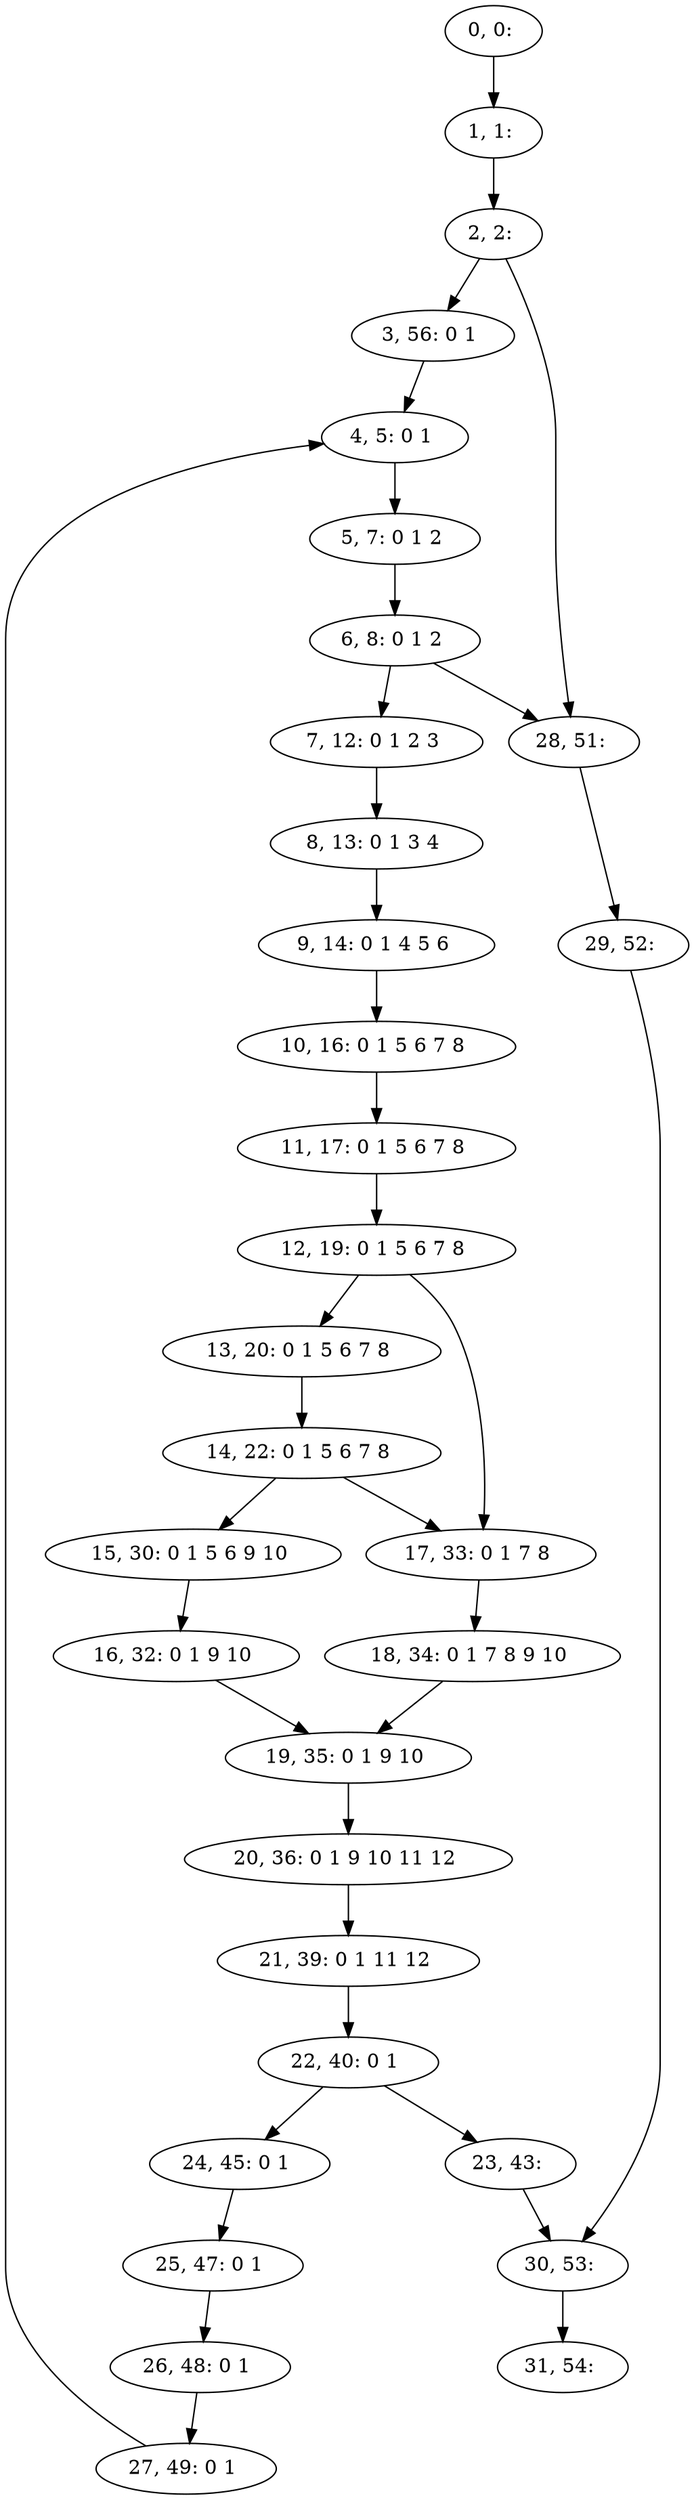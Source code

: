 digraph G {
0[label="0, 0: "];
1[label="1, 1: "];
2[label="2, 2: "];
3[label="3, 56: 0 1 "];
4[label="4, 5: 0 1 "];
5[label="5, 7: 0 1 2 "];
6[label="6, 8: 0 1 2 "];
7[label="7, 12: 0 1 2 3 "];
8[label="8, 13: 0 1 3 4 "];
9[label="9, 14: 0 1 4 5 6 "];
10[label="10, 16: 0 1 5 6 7 8 "];
11[label="11, 17: 0 1 5 6 7 8 "];
12[label="12, 19: 0 1 5 6 7 8 "];
13[label="13, 20: 0 1 5 6 7 8 "];
14[label="14, 22: 0 1 5 6 7 8 "];
15[label="15, 30: 0 1 5 6 9 10 "];
16[label="16, 32: 0 1 9 10 "];
17[label="17, 33: 0 1 7 8 "];
18[label="18, 34: 0 1 7 8 9 10 "];
19[label="19, 35: 0 1 9 10 "];
20[label="20, 36: 0 1 9 10 11 12 "];
21[label="21, 39: 0 1 11 12 "];
22[label="22, 40: 0 1 "];
23[label="23, 43: "];
24[label="24, 45: 0 1 "];
25[label="25, 47: 0 1 "];
26[label="26, 48: 0 1 "];
27[label="27, 49: 0 1 "];
28[label="28, 51: "];
29[label="29, 52: "];
30[label="30, 53: "];
31[label="31, 54: "];
0->1 ;
1->2 ;
2->3 ;
2->28 ;
3->4 ;
4->5 ;
5->6 ;
6->7 ;
6->28 ;
7->8 ;
8->9 ;
9->10 ;
10->11 ;
11->12 ;
12->13 ;
12->17 ;
13->14 ;
14->15 ;
14->17 ;
15->16 ;
16->19 ;
17->18 ;
18->19 ;
19->20 ;
20->21 ;
21->22 ;
22->23 ;
22->24 ;
23->30 ;
24->25 ;
25->26 ;
26->27 ;
27->4 ;
28->29 ;
29->30 ;
30->31 ;
}
